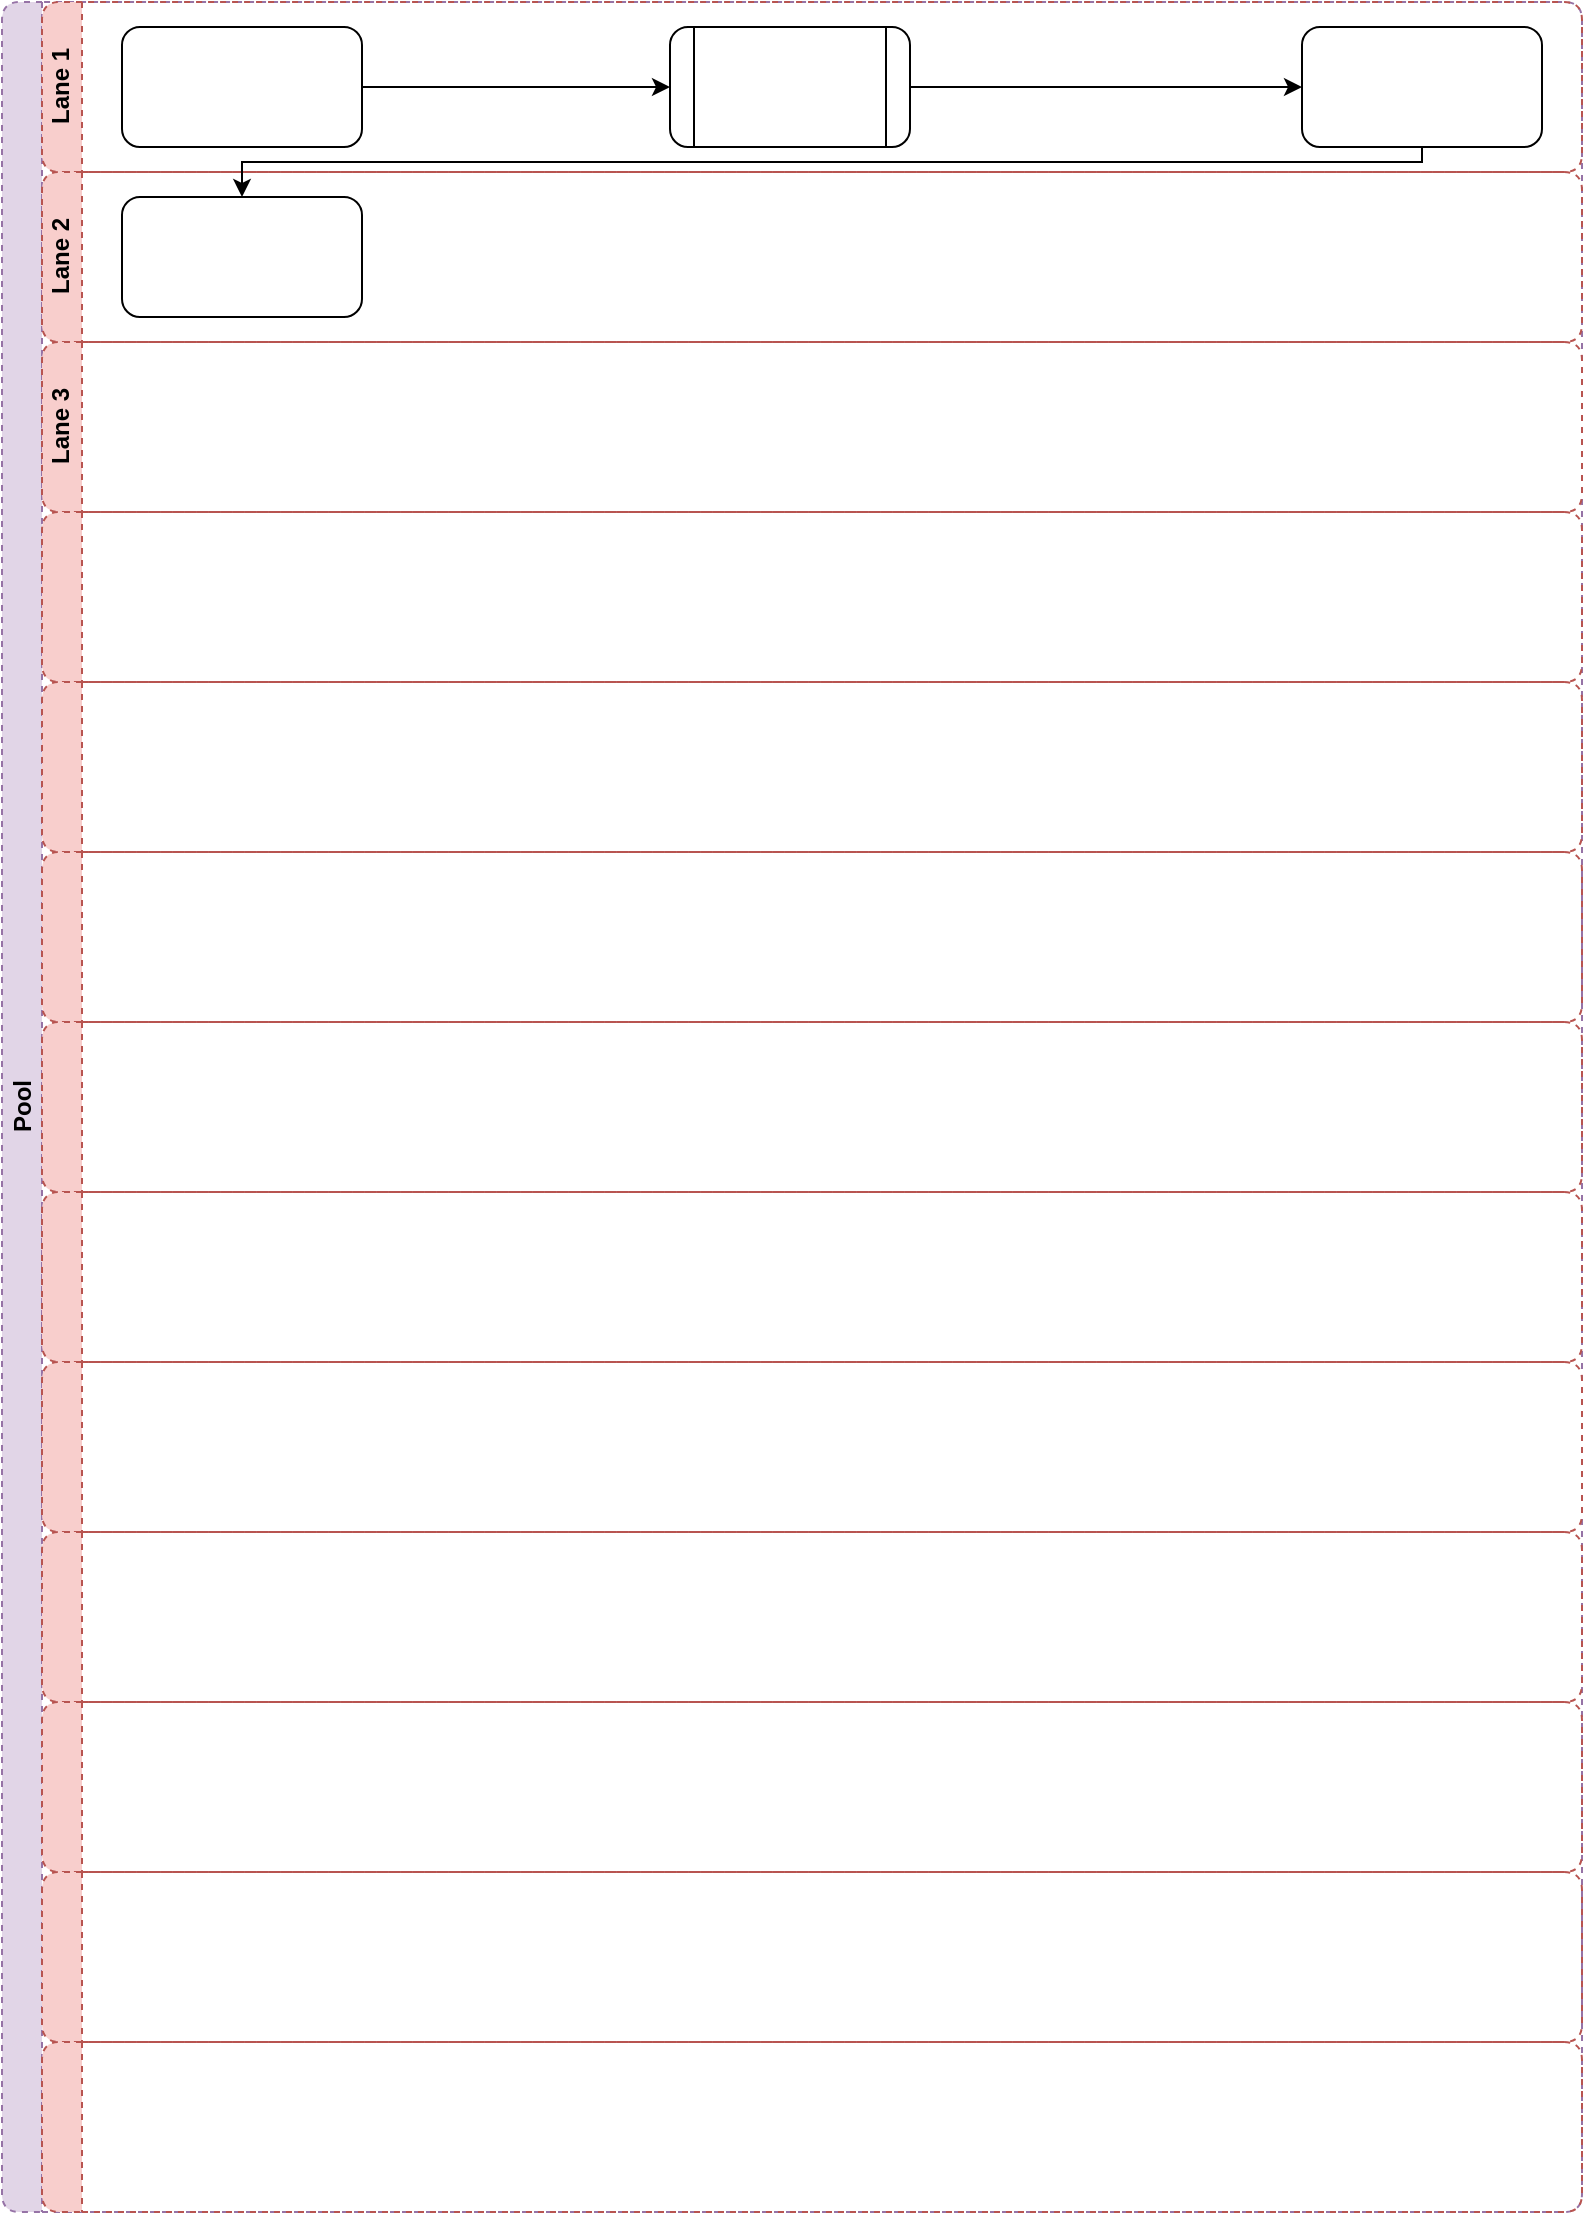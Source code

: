 <mxfile version="20.5.3" type="github">
  <diagram id="prtHgNgQTEPvFCAcTncT" name="Page-1">
    <mxGraphModel dx="1038" dy="513" grid="1" gridSize="10" guides="1" tooltips="1" connect="1" arrows="1" fold="1" page="1" pageScale="1" pageWidth="827" pageHeight="1169" math="0" shadow="0">
      <root>
        <mxCell id="0" />
        <mxCell id="1" parent="0" />
        <mxCell id="dNxyNK7c78bLwvsdeMH5-19" value="Pool" style="swimlane;html=1;childLayout=stackLayout;resizeParent=1;resizeParentMax=0;horizontal=0;startSize=20;horizontalStack=0;rounded=1;fillColor=#e1d5e7;strokeColor=#9673a6;dashed=1;" parent="1" vertex="1">
          <mxGeometry x="20" y="20" width="790" height="1105" as="geometry" />
        </mxCell>
        <mxCell id="dNxyNK7c78bLwvsdeMH5-38" style="edgeStyle=orthogonalEdgeStyle;rounded=0;orthogonalLoop=1;jettySize=auto;html=1;endArrow=classic;endFill=1;" parent="dNxyNK7c78bLwvsdeMH5-19" target="dNxyNK7c78bLwvsdeMH5-36" edge="1">
          <mxGeometry relative="1" as="geometry">
            <Array as="points">
              <mxPoint x="180" y="340" />
              <mxPoint x="400" y="340" />
            </Array>
            <mxPoint x="180" y="210" as="sourcePoint" />
          </mxGeometry>
        </mxCell>
        <mxCell id="dNxyNK7c78bLwvsdeMH5-20" value="Lane 1" style="swimlane;html=1;startSize=20;horizontal=0;rounded=1;fillColor=#f8cecc;strokeColor=#b85450;dashed=1;" parent="dNxyNK7c78bLwvsdeMH5-19" vertex="1">
          <mxGeometry x="20" width="770" height="85" as="geometry" />
        </mxCell>
        <mxCell id="3YpD0VMYzzQdh8xMr7S7-14" style="edgeStyle=orthogonalEdgeStyle;rounded=0;orthogonalLoop=1;jettySize=auto;html=1;entryX=0;entryY=0.5;entryDx=0;entryDy=0;" edge="1" parent="dNxyNK7c78bLwvsdeMH5-20" source="3YpD0VMYzzQdh8xMr7S7-11" target="3YpD0VMYzzQdh8xMr7S7-12">
          <mxGeometry relative="1" as="geometry" />
        </mxCell>
        <mxCell id="3YpD0VMYzzQdh8xMr7S7-11" value="" style="rounded=1;whiteSpace=wrap;html=1;" vertex="1" parent="dNxyNK7c78bLwvsdeMH5-20">
          <mxGeometry x="40" y="12.5" width="120" height="60" as="geometry" />
        </mxCell>
        <mxCell id="3YpD0VMYzzQdh8xMr7S7-15" style="edgeStyle=orthogonalEdgeStyle;rounded=0;orthogonalLoop=1;jettySize=auto;html=1;entryX=0;entryY=0.5;entryDx=0;entryDy=0;" edge="1" parent="dNxyNK7c78bLwvsdeMH5-20" source="3YpD0VMYzzQdh8xMr7S7-12" target="3YpD0VMYzzQdh8xMr7S7-13">
          <mxGeometry relative="1" as="geometry" />
        </mxCell>
        <mxCell id="3YpD0VMYzzQdh8xMr7S7-12" value="" style="shape=process;whiteSpace=wrap;html=1;backgroundOutline=1;rounded=1;" vertex="1" parent="dNxyNK7c78bLwvsdeMH5-20">
          <mxGeometry x="314" y="12.5" width="120" height="60" as="geometry" />
        </mxCell>
        <mxCell id="3YpD0VMYzzQdh8xMr7S7-13" value="" style="rounded=1;whiteSpace=wrap;html=1;" vertex="1" parent="dNxyNK7c78bLwvsdeMH5-20">
          <mxGeometry x="630" y="12.5" width="120" height="60" as="geometry" />
        </mxCell>
        <mxCell id="dNxyNK7c78bLwvsdeMH5-21" value="Lane 2" style="swimlane;html=1;startSize=20;horizontal=0;rounded=1;fillColor=#f8cecc;strokeColor=#b85450;dashed=1;" parent="dNxyNK7c78bLwvsdeMH5-19" vertex="1">
          <mxGeometry x="20" y="85" width="770" height="85" as="geometry" />
        </mxCell>
        <mxCell id="3YpD0VMYzzQdh8xMr7S7-16" value="" style="rounded=1;whiteSpace=wrap;html=1;" vertex="1" parent="dNxyNK7c78bLwvsdeMH5-21">
          <mxGeometry x="40" y="12.5" width="120" height="60" as="geometry" />
        </mxCell>
        <mxCell id="dNxyNK7c78bLwvsdeMH5-22" value="Lane 3" style="swimlane;html=1;startSize=20;horizontal=0;rounded=1;fillColor=#f8cecc;strokeColor=#b85450;dashed=1;" parent="dNxyNK7c78bLwvsdeMH5-19" vertex="1">
          <mxGeometry x="20" y="170" width="770" height="85" as="geometry" />
        </mxCell>
        <mxCell id="3YpD0VMYzzQdh8xMr7S7-10" style="swimlane;html=1;startSize=20;horizontal=0;rounded=1;fillColor=#f8cecc;strokeColor=#b85450;dashed=1;" vertex="1" parent="dNxyNK7c78bLwvsdeMH5-19">
          <mxGeometry x="20" y="255" width="770" height="85" as="geometry" />
        </mxCell>
        <mxCell id="3YpD0VMYzzQdh8xMr7S7-9" style="swimlane;html=1;startSize=20;horizontal=0;rounded=1;fillColor=#f8cecc;strokeColor=#b85450;dashed=1;" vertex="1" parent="dNxyNK7c78bLwvsdeMH5-19">
          <mxGeometry x="20" y="340" width="770" height="85" as="geometry" />
        </mxCell>
        <mxCell id="3YpD0VMYzzQdh8xMr7S7-8" style="swimlane;html=1;startSize=20;horizontal=0;rounded=1;fillColor=#f8cecc;strokeColor=#b85450;dashed=1;" vertex="1" parent="dNxyNK7c78bLwvsdeMH5-19">
          <mxGeometry x="20" y="425" width="770" height="85" as="geometry" />
        </mxCell>
        <mxCell id="3YpD0VMYzzQdh8xMr7S7-7" style="swimlane;html=1;startSize=20;horizontal=0;rounded=1;fillColor=#f8cecc;strokeColor=#b85450;dashed=1;" vertex="1" parent="dNxyNK7c78bLwvsdeMH5-19">
          <mxGeometry x="20" y="510" width="770" height="85" as="geometry" />
        </mxCell>
        <mxCell id="3YpD0VMYzzQdh8xMr7S7-6" style="swimlane;html=1;startSize=20;horizontal=0;rounded=1;fillColor=#f8cecc;strokeColor=#b85450;dashed=1;" vertex="1" parent="dNxyNK7c78bLwvsdeMH5-19">
          <mxGeometry x="20" y="595" width="770" height="85" as="geometry" />
        </mxCell>
        <mxCell id="3YpD0VMYzzQdh8xMr7S7-5" style="swimlane;html=1;startSize=20;horizontal=0;rounded=1;fillColor=#f8cecc;strokeColor=#b85450;dashed=1;" vertex="1" parent="dNxyNK7c78bLwvsdeMH5-19">
          <mxGeometry x="20" y="680" width="770" height="85" as="geometry" />
        </mxCell>
        <mxCell id="3YpD0VMYzzQdh8xMr7S7-4" style="swimlane;html=1;startSize=20;horizontal=0;rounded=1;fillColor=#f8cecc;strokeColor=#b85450;dashed=1;" vertex="1" parent="dNxyNK7c78bLwvsdeMH5-19">
          <mxGeometry x="20" y="765" width="770" height="85" as="geometry" />
        </mxCell>
        <mxCell id="3YpD0VMYzzQdh8xMr7S7-3" style="swimlane;html=1;startSize=20;horizontal=0;rounded=1;fillColor=#f8cecc;strokeColor=#b85450;dashed=1;" vertex="1" parent="dNxyNK7c78bLwvsdeMH5-19">
          <mxGeometry x="20" y="850" width="770" height="85" as="geometry" />
        </mxCell>
        <mxCell id="3YpD0VMYzzQdh8xMr7S7-2" style="swimlane;html=1;startSize=20;horizontal=0;rounded=1;fillColor=#f8cecc;strokeColor=#b85450;dashed=1;" vertex="1" parent="dNxyNK7c78bLwvsdeMH5-19">
          <mxGeometry x="20" y="935" width="770" height="85" as="geometry" />
        </mxCell>
        <mxCell id="3YpD0VMYzzQdh8xMr7S7-1" style="swimlane;html=1;startSize=20;horizontal=0;rounded=1;fillColor=#f8cecc;strokeColor=#b85450;dashed=1;" vertex="1" parent="dNxyNK7c78bLwvsdeMH5-19">
          <mxGeometry x="20" y="1020" width="770" height="85" as="geometry" />
        </mxCell>
        <mxCell id="3YpD0VMYzzQdh8xMr7S7-17" style="edgeStyle=orthogonalEdgeStyle;rounded=0;orthogonalLoop=1;jettySize=auto;html=1;" edge="1" parent="dNxyNK7c78bLwvsdeMH5-19" source="3YpD0VMYzzQdh8xMr7S7-13" target="3YpD0VMYzzQdh8xMr7S7-16">
          <mxGeometry relative="1" as="geometry">
            <Array as="points">
              <mxPoint x="710" y="80" />
              <mxPoint x="120" y="80" />
            </Array>
          </mxGeometry>
        </mxCell>
      </root>
    </mxGraphModel>
  </diagram>
</mxfile>
